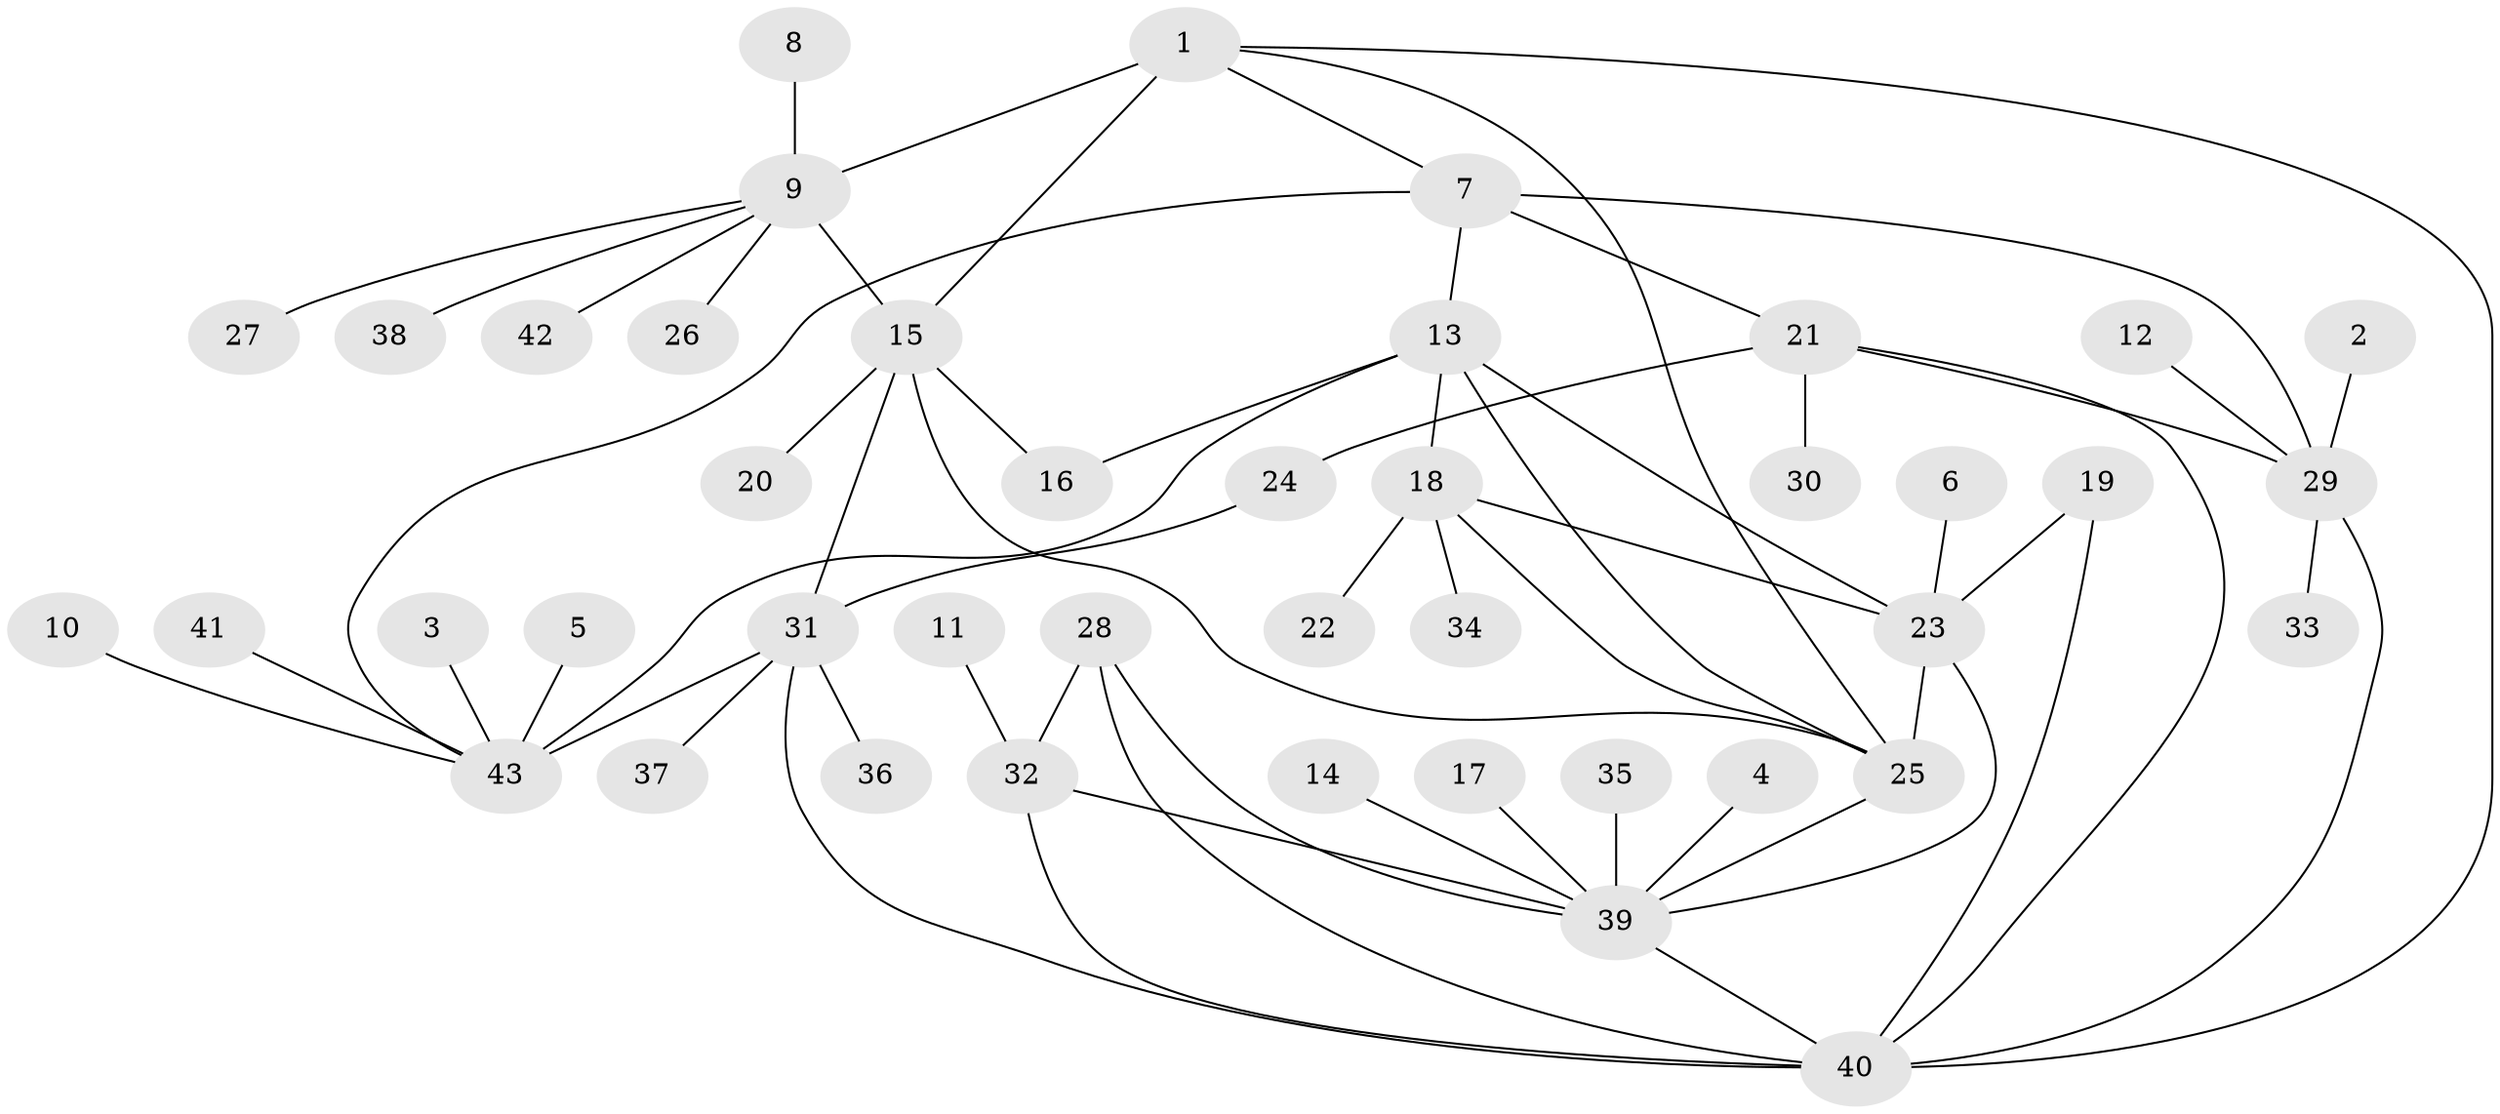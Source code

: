 // original degree distribution, {8: 0.046511627906976744, 6: 0.06976744186046512, 5: 0.046511627906976744, 9: 0.023255813953488372, 11: 0.011627906976744186, 7: 0.03488372093023256, 1: 0.5813953488372093, 2: 0.13953488372093023, 3: 0.046511627906976744}
// Generated by graph-tools (version 1.1) at 2025/02/03/09/25 03:02:48]
// undirected, 43 vertices, 62 edges
graph export_dot {
graph [start="1"]
  node [color=gray90,style=filled];
  1;
  2;
  3;
  4;
  5;
  6;
  7;
  8;
  9;
  10;
  11;
  12;
  13;
  14;
  15;
  16;
  17;
  18;
  19;
  20;
  21;
  22;
  23;
  24;
  25;
  26;
  27;
  28;
  29;
  30;
  31;
  32;
  33;
  34;
  35;
  36;
  37;
  38;
  39;
  40;
  41;
  42;
  43;
  1 -- 7 [weight=1.0];
  1 -- 9 [weight=2.0];
  1 -- 15 [weight=1.0];
  1 -- 25 [weight=1.0];
  1 -- 40 [weight=1.0];
  2 -- 29 [weight=1.0];
  3 -- 43 [weight=1.0];
  4 -- 39 [weight=1.0];
  5 -- 43 [weight=1.0];
  6 -- 23 [weight=1.0];
  7 -- 13 [weight=1.0];
  7 -- 21 [weight=2.0];
  7 -- 29 [weight=1.0];
  7 -- 43 [weight=1.0];
  8 -- 9 [weight=1.0];
  9 -- 15 [weight=2.0];
  9 -- 26 [weight=1.0];
  9 -- 27 [weight=1.0];
  9 -- 38 [weight=1.0];
  9 -- 42 [weight=1.0];
  10 -- 43 [weight=1.0];
  11 -- 32 [weight=1.0];
  12 -- 29 [weight=1.0];
  13 -- 16 [weight=1.0];
  13 -- 18 [weight=1.0];
  13 -- 23 [weight=1.0];
  13 -- 25 [weight=1.0];
  13 -- 43 [weight=1.0];
  14 -- 39 [weight=1.0];
  15 -- 16 [weight=1.0];
  15 -- 20 [weight=1.0];
  15 -- 25 [weight=1.0];
  15 -- 31 [weight=1.0];
  17 -- 39 [weight=1.0];
  18 -- 22 [weight=1.0];
  18 -- 23 [weight=1.0];
  18 -- 25 [weight=1.0];
  18 -- 34 [weight=1.0];
  19 -- 23 [weight=1.0];
  19 -- 40 [weight=1.0];
  21 -- 24 [weight=1.0];
  21 -- 29 [weight=2.0];
  21 -- 30 [weight=1.0];
  21 -- 40 [weight=1.0];
  23 -- 25 [weight=1.0];
  23 -- 39 [weight=1.0];
  24 -- 31 [weight=1.0];
  25 -- 39 [weight=1.0];
  28 -- 32 [weight=1.0];
  28 -- 39 [weight=1.0];
  28 -- 40 [weight=1.0];
  29 -- 33 [weight=1.0];
  29 -- 40 [weight=1.0];
  31 -- 36 [weight=1.0];
  31 -- 37 [weight=1.0];
  31 -- 40 [weight=1.0];
  31 -- 43 [weight=4.0];
  32 -- 39 [weight=1.0];
  32 -- 40 [weight=1.0];
  35 -- 39 [weight=1.0];
  39 -- 40 [weight=1.0];
  41 -- 43 [weight=1.0];
}
